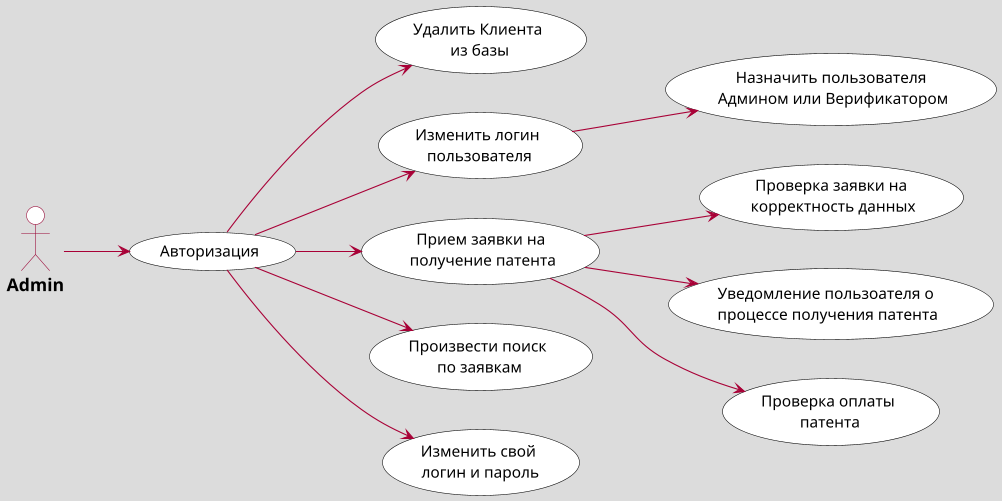 @startuml

scale 1.1
left to right direction

skinparam {
backgroundColor #DCDCDC

usecaseBackgroundColor white
usecasebordercolor black
usecaseFontName calibri
usecaseFontSize 14

ActorBackgroundColor white
ActorBordercolor #990434
actorFontSize 16
actorFontStyle bold

arrowColor #A80036
arrowFontSize 14
}


actor Admin
usecase "Авторизация" as login
usecase "Удалить Клиента\n из базы" as delete
usecase "Изменить логин\n пользователя" as edit
usecase "Назначить пользователя\n Админом или Верификатором" as update
usecase "Прием заявки на\n получение патента" as apply
usecase "Проверка заявки на\n корректность данных" as check
usecase "Уведомление пользоателя о\n процессе получения патента" as message
usecase "Проверка оплаты\n патента" as pay
usecase "Произвести поиск\n по заявкам" as search
usecase "Изменить свой\n логин и пароль" as profile


Admin --> login
login --> apply
login --> delete
login --> profile
login --> search
login --> edit

apply --> check
apply --> message
apply --> pay

edit --> update



'passport <. apply  : "<<include>>           "
'apply ..> check : <<include>>
'check <. disc : "                       <<extend>>"
'apply ..> addC : <<include>>
'apply ..> new : <<include>>
'apply ..> upd : <<include>>

@enduml
